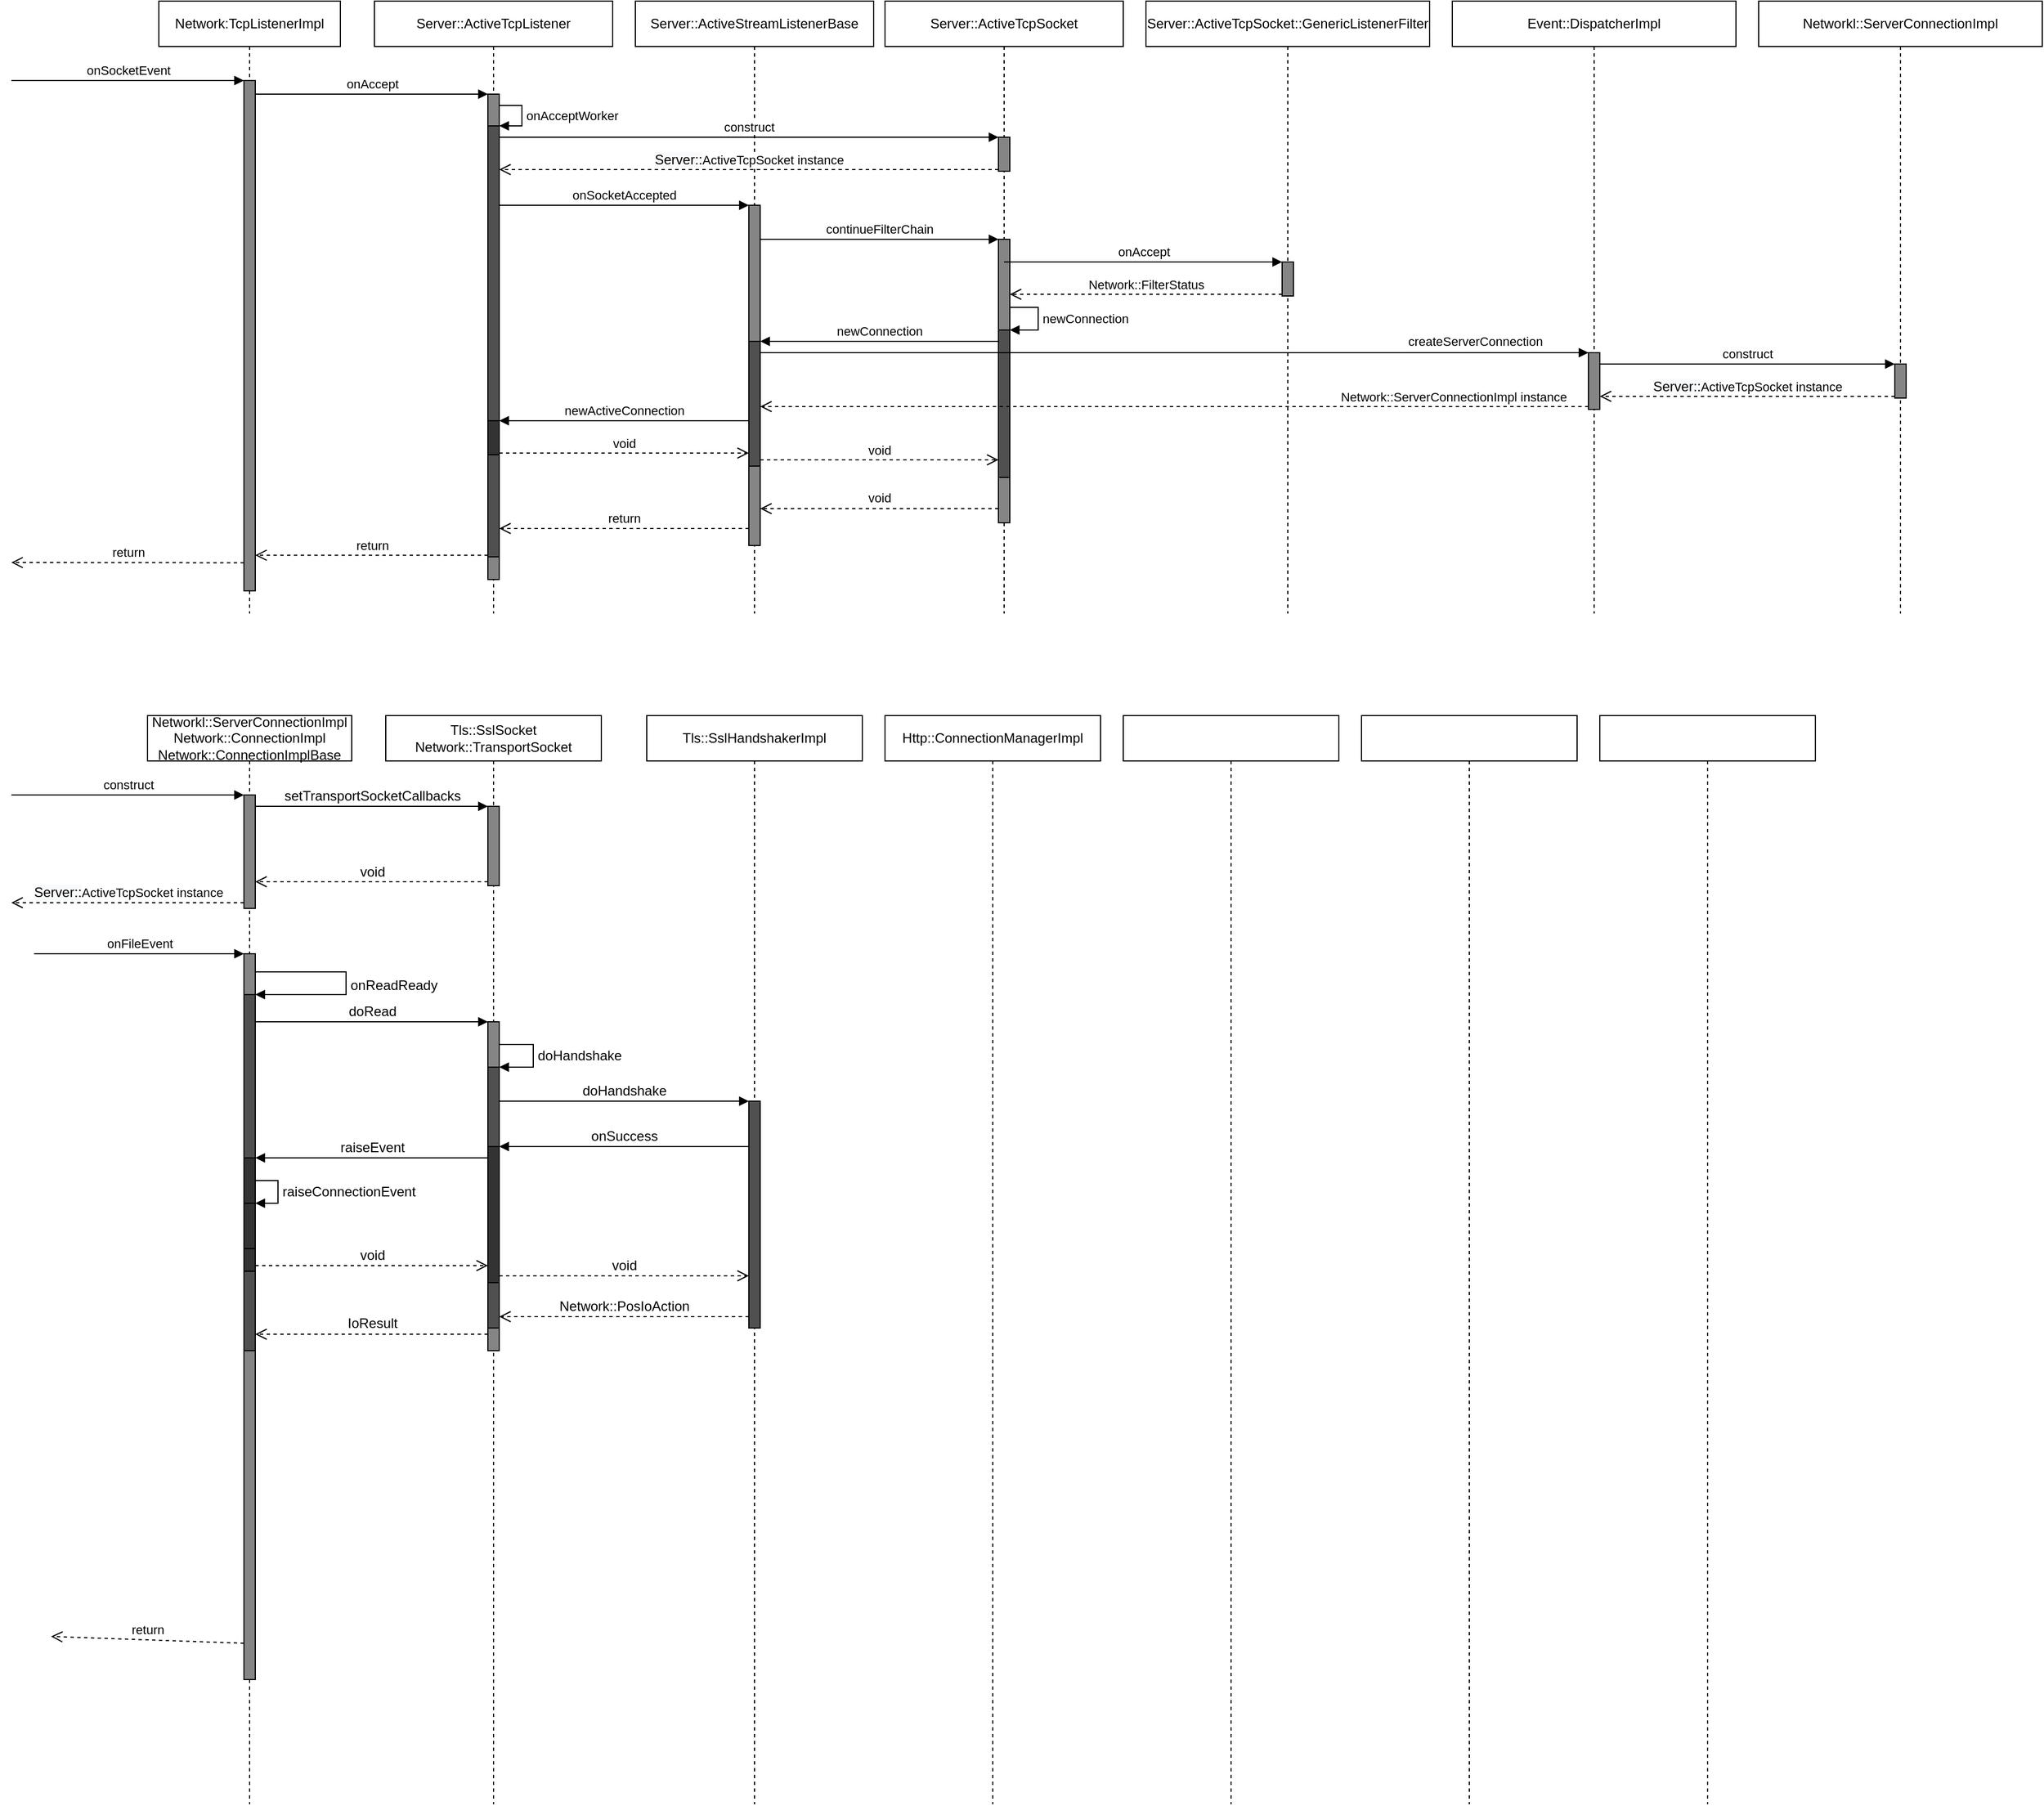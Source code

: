 <mxfile version="17.1.3" type="github">
  <diagram id="Rx53lf6qhBVuKlyR0qwF" name="Page-1">
    <mxGraphModel dx="2485" dy="909" grid="1" gridSize="10" guides="1" tooltips="1" connect="1" arrows="1" fold="1" page="1" pageScale="1" pageWidth="850" pageHeight="1100" math="0" shadow="0">
      <root>
        <mxCell id="0" />
        <mxCell id="1" parent="0" />
        <mxCell id="oxs4wpGbw0wFUrqZdwVd-3" value="Server::ActiveTcpListener" style="shape=umlLifeline;perimeter=lifelinePerimeter;whiteSpace=wrap;html=1;container=1;collapsible=0;recursiveResize=0;outlineConnect=0;" parent="1" vertex="1">
          <mxGeometry x="160" y="130" width="210" height="540" as="geometry" />
        </mxCell>
        <mxCell id="oxs4wpGbw0wFUrqZdwVd-17" value="" style="html=1;points=[];perimeter=orthogonalPerimeter;strokeColor=default;fillColor=#858585;" parent="oxs4wpGbw0wFUrqZdwVd-3" vertex="1">
          <mxGeometry x="100" y="82" width="10" height="428" as="geometry" />
        </mxCell>
        <mxCell id="oxs4wpGbw0wFUrqZdwVd-22" value="" style="html=1;points=[];perimeter=orthogonalPerimeter;fillColor=#505050;" parent="oxs4wpGbw0wFUrqZdwVd-3" vertex="1">
          <mxGeometry x="100" y="110" width="10" height="380" as="geometry" />
        </mxCell>
        <mxCell id="oxs4wpGbw0wFUrqZdwVd-23" value="onAcceptWorker" style="edgeStyle=orthogonalEdgeStyle;html=1;align=left;spacingLeft=2;endArrow=block;rounded=0;entryX=1;entryY=0;" parent="oxs4wpGbw0wFUrqZdwVd-3" target="oxs4wpGbw0wFUrqZdwVd-22" edge="1">
          <mxGeometry relative="1" as="geometry">
            <mxPoint x="110" y="92" as="sourcePoint" />
            <Array as="points">
              <mxPoint x="130" y="92" />
            </Array>
          </mxGeometry>
        </mxCell>
        <mxCell id="rn_TyoC19n6ciJYK-s3--7" value="" style="html=1;points=[];perimeter=orthogonalPerimeter;fillColor=#333333;" vertex="1" parent="oxs4wpGbw0wFUrqZdwVd-3">
          <mxGeometry x="100" y="370" width="10" height="30" as="geometry" />
        </mxCell>
        <mxCell id="oxs4wpGbw0wFUrqZdwVd-7" value="Network:TcpListenerImpl" style="shape=umlLifeline;perimeter=lifelinePerimeter;whiteSpace=wrap;html=1;container=1;collapsible=0;recursiveResize=0;outlineConnect=0;" parent="1" vertex="1">
          <mxGeometry x="-30" y="130" width="160" height="540" as="geometry" />
        </mxCell>
        <mxCell id="oxs4wpGbw0wFUrqZdwVd-14" value="onSocketEvent" style="html=1;verticalAlign=bottom;endArrow=block;entryX=0;entryY=0;rounded=0;" parent="oxs4wpGbw0wFUrqZdwVd-7" target="oxs4wpGbw0wFUrqZdwVd-13" edge="1">
          <mxGeometry relative="1" as="geometry">
            <mxPoint x="-130" y="70" as="sourcePoint" />
          </mxGeometry>
        </mxCell>
        <mxCell id="oxs4wpGbw0wFUrqZdwVd-15" value="return" style="html=1;verticalAlign=bottom;endArrow=open;dashed=1;endSize=8;exitX=0;exitY=0.945;rounded=0;exitDx=0;exitDy=0;exitPerimeter=0;" parent="oxs4wpGbw0wFUrqZdwVd-7" source="oxs4wpGbw0wFUrqZdwVd-13" edge="1">
          <mxGeometry relative="1" as="geometry">
            <mxPoint x="-130" y="495" as="targetPoint" />
          </mxGeometry>
        </mxCell>
        <mxCell id="oxs4wpGbw0wFUrqZdwVd-13" value="" style="html=1;points=[];perimeter=orthogonalPerimeter;fillColor=#858585;" parent="oxs4wpGbw0wFUrqZdwVd-7" vertex="1">
          <mxGeometry x="75" y="70" width="10" height="450" as="geometry" />
        </mxCell>
        <mxCell id="oxs4wpGbw0wFUrqZdwVd-18" value="onAccept" style="html=1;verticalAlign=bottom;endArrow=block;entryX=0;entryY=0;rounded=0;" parent="1" target="oxs4wpGbw0wFUrqZdwVd-17" edge="1" source="oxs4wpGbw0wFUrqZdwVd-13">
          <mxGeometry relative="1" as="geometry">
            <mxPoint x="49.5" y="212" as="sourcePoint" />
          </mxGeometry>
        </mxCell>
        <mxCell id="oxs4wpGbw0wFUrqZdwVd-19" value="return" style="html=1;verticalAlign=bottom;endArrow=open;dashed=1;endSize=8;exitX=0;exitY=0.95;rounded=0;" parent="1" source="oxs4wpGbw0wFUrqZdwVd-17" target="oxs4wpGbw0wFUrqZdwVd-13" edge="1">
          <mxGeometry relative="1" as="geometry">
            <mxPoint x="49.5" y="288" as="targetPoint" />
          </mxGeometry>
        </mxCell>
        <mxCell id="oxs4wpGbw0wFUrqZdwVd-20" value="Server::ActiveStreamListenerBase" style="shape=umlLifeline;perimeter=lifelinePerimeter;whiteSpace=wrap;html=1;container=1;collapsible=0;recursiveResize=0;outlineConnect=0;" parent="1" vertex="1">
          <mxGeometry x="390" y="130" width="210" height="540" as="geometry" />
        </mxCell>
        <mxCell id="oxs4wpGbw0wFUrqZdwVd-26" value="" style="html=1;points=[];perimeter=orthogonalPerimeter;strokeColor=default;fillColor=#858585;" parent="oxs4wpGbw0wFUrqZdwVd-20" vertex="1">
          <mxGeometry x="100" y="180" width="10" height="300" as="geometry" />
        </mxCell>
        <mxCell id="rn_TyoC19n6ciJYK-s3--2" value="" style="html=1;points=[];perimeter=orthogonalPerimeter;fillColor=#505050;" vertex="1" parent="oxs4wpGbw0wFUrqZdwVd-20">
          <mxGeometry x="100" y="300" width="10" height="110" as="geometry" />
        </mxCell>
        <mxCell id="oxs4wpGbw0wFUrqZdwVd-27" value="onSocketAccepted" style="html=1;verticalAlign=bottom;endArrow=block;entryX=0;entryY=0;rounded=0;" parent="1" target="oxs4wpGbw0wFUrqZdwVd-26" edge="1" source="oxs4wpGbw0wFUrqZdwVd-22">
          <mxGeometry relative="1" as="geometry">
            <mxPoint x="270" y="270" as="sourcePoint" />
          </mxGeometry>
        </mxCell>
        <mxCell id="oxs4wpGbw0wFUrqZdwVd-28" value="return" style="html=1;verticalAlign=bottom;endArrow=open;dashed=1;endSize=8;exitX=0;exitY=0.95;rounded=0;" parent="1" source="oxs4wpGbw0wFUrqZdwVd-26" target="oxs4wpGbw0wFUrqZdwVd-22" edge="1">
          <mxGeometry relative="1" as="geometry">
            <mxPoint x="420" y="332" as="targetPoint" />
          </mxGeometry>
        </mxCell>
        <mxCell id="oxs4wpGbw0wFUrqZdwVd-29" value="Server::ActiveTcpSocket" style="shape=umlLifeline;perimeter=lifelinePerimeter;whiteSpace=wrap;html=1;container=1;collapsible=0;recursiveResize=0;outlineConnect=0;" parent="1" vertex="1">
          <mxGeometry x="610" y="130" width="210" height="540" as="geometry" />
        </mxCell>
        <mxCell id="oxs4wpGbw0wFUrqZdwVd-31" value="" style="html=1;points=[];perimeter=orthogonalPerimeter;strokeColor=default;fillColor=#858585;" parent="oxs4wpGbw0wFUrqZdwVd-29" vertex="1">
          <mxGeometry x="100" y="210" width="10" height="250" as="geometry" />
        </mxCell>
        <mxCell id="rn_TyoC19n6ciJYK-s3--5" value="" style="html=1;points=[];perimeter=orthogonalPerimeter;fillColor=#505050;" vertex="1" parent="oxs4wpGbw0wFUrqZdwVd-29">
          <mxGeometry x="100" y="290" width="10" height="130" as="geometry" />
        </mxCell>
        <mxCell id="rn_TyoC19n6ciJYK-s3--6" value="newConnection" style="edgeStyle=orthogonalEdgeStyle;html=1;align=left;spacingLeft=2;endArrow=block;rounded=0;entryX=1;entryY=0;" edge="1" target="rn_TyoC19n6ciJYK-s3--5" parent="oxs4wpGbw0wFUrqZdwVd-29" source="oxs4wpGbw0wFUrqZdwVd-31">
          <mxGeometry relative="1" as="geometry">
            <mxPoint x="105" y="300" as="sourcePoint" />
            <Array as="points">
              <mxPoint x="135" y="270" />
              <mxPoint x="135" y="290" />
            </Array>
          </mxGeometry>
        </mxCell>
        <mxCell id="rn_TyoC19n6ciJYK-s3--17" value="" style="html=1;points=[];perimeter=orthogonalPerimeter;fillColor=#858585;" vertex="1" parent="oxs4wpGbw0wFUrqZdwVd-29">
          <mxGeometry x="100" y="120" width="10" height="30" as="geometry" />
        </mxCell>
        <mxCell id="oxs4wpGbw0wFUrqZdwVd-32" value="continueFilterChain" style="html=1;verticalAlign=bottom;endArrow=block;entryX=0;entryY=0;rounded=0;" parent="1" source="oxs4wpGbw0wFUrqZdwVd-26" target="oxs4wpGbw0wFUrqZdwVd-31" edge="1">
          <mxGeometry relative="1" as="geometry">
            <mxPoint x="500" y="335" as="sourcePoint" />
          </mxGeometry>
        </mxCell>
        <mxCell id="oxs4wpGbw0wFUrqZdwVd-33" value="void" style="html=1;verticalAlign=bottom;endArrow=open;dashed=1;endSize=8;exitX=0;exitY=0.95;rounded=0;" parent="1" source="oxs4wpGbw0wFUrqZdwVd-31" target="oxs4wpGbw0wFUrqZdwVd-26" edge="1">
          <mxGeometry relative="1" as="geometry">
            <mxPoint x="640" y="411" as="targetPoint" />
          </mxGeometry>
        </mxCell>
        <mxCell id="oxs4wpGbw0wFUrqZdwVd-34" value="Server::ActiveTcpSocket::GenericListenerFilter" style="shape=umlLifeline;perimeter=lifelinePerimeter;whiteSpace=wrap;html=1;container=1;collapsible=0;recursiveResize=0;outlineConnect=0;" parent="1" vertex="1">
          <mxGeometry x="840" y="130" width="250" height="540" as="geometry" />
        </mxCell>
        <mxCell id="oxs4wpGbw0wFUrqZdwVd-36" value="" style="html=1;points=[];perimeter=orthogonalPerimeter;strokeColor=default;fillColor=#858585;" parent="oxs4wpGbw0wFUrqZdwVd-34" vertex="1">
          <mxGeometry x="120" y="230" width="10" height="30" as="geometry" />
        </mxCell>
        <mxCell id="oxs4wpGbw0wFUrqZdwVd-37" value="onAccept" style="html=1;verticalAlign=bottom;endArrow=block;entryX=0;entryY=0;rounded=0;" parent="1" source="oxs4wpGbw0wFUrqZdwVd-29" target="oxs4wpGbw0wFUrqZdwVd-36" edge="1">
          <mxGeometry relative="1" as="geometry">
            <mxPoint x="890" y="360" as="sourcePoint" />
          </mxGeometry>
        </mxCell>
        <mxCell id="oxs4wpGbw0wFUrqZdwVd-38" value="Network::FilterStatus" style="html=1;verticalAlign=bottom;endArrow=open;dashed=1;endSize=8;exitX=0;exitY=0.95;rounded=0;" parent="1" source="oxs4wpGbw0wFUrqZdwVd-36" target="oxs4wpGbw0wFUrqZdwVd-31" edge="1">
          <mxGeometry relative="1" as="geometry">
            <mxPoint x="890" y="436" as="targetPoint" />
          </mxGeometry>
        </mxCell>
        <mxCell id="rn_TyoC19n6ciJYK-s3--3" value="newConnection" style="html=1;verticalAlign=bottom;endArrow=block;entryX=1;entryY=0;rounded=0;" edge="1" target="rn_TyoC19n6ciJYK-s3--2" parent="1" source="oxs4wpGbw0wFUrqZdwVd-31">
          <mxGeometry relative="1" as="geometry">
            <mxPoint x="710" y="501" as="sourcePoint" />
          </mxGeometry>
        </mxCell>
        <mxCell id="rn_TyoC19n6ciJYK-s3--4" value="void" style="html=1;verticalAlign=bottom;endArrow=open;dashed=1;endSize=8;exitX=1;exitY=0.95;rounded=0;" edge="1" source="rn_TyoC19n6ciJYK-s3--2" parent="1" target="rn_TyoC19n6ciJYK-s3--5">
          <mxGeometry relative="1" as="geometry">
            <mxPoint x="710" y="567.5" as="targetPoint" />
          </mxGeometry>
        </mxCell>
        <mxCell id="rn_TyoC19n6ciJYK-s3--8" value="newActiveConnection" style="html=1;verticalAlign=bottom;endArrow=block;entryX=1;entryY=0;rounded=0;" edge="1" target="rn_TyoC19n6ciJYK-s3--7" parent="1" source="rn_TyoC19n6ciJYK-s3--2">
          <mxGeometry relative="1" as="geometry">
            <mxPoint x="330" y="510" as="sourcePoint" />
          </mxGeometry>
        </mxCell>
        <mxCell id="rn_TyoC19n6ciJYK-s3--9" value="void" style="html=1;verticalAlign=bottom;endArrow=open;dashed=1;endSize=8;exitX=1;exitY=0.95;rounded=0;" edge="1" source="rn_TyoC19n6ciJYK-s3--7" parent="1" target="rn_TyoC19n6ciJYK-s3--2">
          <mxGeometry relative="1" as="geometry">
            <mxPoint x="330" y="567" as="targetPoint" />
          </mxGeometry>
        </mxCell>
        <mxCell id="rn_TyoC19n6ciJYK-s3--12" value="Event::DispatcherImpl" style="shape=umlLifeline;perimeter=lifelinePerimeter;whiteSpace=wrap;html=1;container=1;collapsible=0;recursiveResize=0;outlineConnect=0;" vertex="1" parent="1">
          <mxGeometry x="1110" y="130" width="250" height="540" as="geometry" />
        </mxCell>
        <mxCell id="rn_TyoC19n6ciJYK-s3--14" value="" style="html=1;points=[];perimeter=orthogonalPerimeter;fillColor=#858585;" vertex="1" parent="rn_TyoC19n6ciJYK-s3--12">
          <mxGeometry x="120" y="310" width="10" height="50" as="geometry" />
        </mxCell>
        <mxCell id="rn_TyoC19n6ciJYK-s3--15" value="createServerConnection" style="html=1;verticalAlign=bottom;endArrow=block;entryX=0;entryY=0;rounded=0;" edge="1" target="rn_TyoC19n6ciJYK-s3--14" parent="1" source="rn_TyoC19n6ciJYK-s3--2">
          <mxGeometry x="0.726" y="1" relative="1" as="geometry">
            <mxPoint x="1160" y="491" as="sourcePoint" />
            <mxPoint as="offset" />
          </mxGeometry>
        </mxCell>
        <mxCell id="rn_TyoC19n6ciJYK-s3--16" value="Network::ServerConnectionImpl instance" style="html=1;verticalAlign=bottom;endArrow=open;dashed=1;endSize=8;exitX=0;exitY=0.95;rounded=0;" edge="1" source="rn_TyoC19n6ciJYK-s3--14" parent="1" target="rn_TyoC19n6ciJYK-s3--2">
          <mxGeometry x="-0.674" relative="1" as="geometry">
            <mxPoint x="495" y="580" as="targetPoint" />
            <mxPoint as="offset" />
          </mxGeometry>
        </mxCell>
        <mxCell id="rn_TyoC19n6ciJYK-s3--19" value="&lt;span style=&quot;font-size: 12px ; background-color: rgb(248 , 249 , 250)&quot;&gt;Server::&lt;/span&gt;ActiveTcpSocket instance" style="html=1;verticalAlign=bottom;endArrow=open;dashed=1;endSize=8;exitX=0;exitY=0.95;rounded=0;" edge="1" source="rn_TyoC19n6ciJYK-s3--17" parent="1" target="oxs4wpGbw0wFUrqZdwVd-22">
          <mxGeometry relative="1" as="geometry">
            <mxPoint x="270" y="280" as="targetPoint" />
          </mxGeometry>
        </mxCell>
        <mxCell id="rn_TyoC19n6ciJYK-s3--18" value="construct" style="html=1;verticalAlign=bottom;endArrow=block;entryX=0;entryY=0;rounded=0;" edge="1" target="rn_TyoC19n6ciJYK-s3--17" parent="1" source="oxs4wpGbw0wFUrqZdwVd-22">
          <mxGeometry relative="1" as="geometry">
            <mxPoint x="640" y="220" as="sourcePoint" />
          </mxGeometry>
        </mxCell>
        <mxCell id="rn_TyoC19n6ciJYK-s3--23" value="Networkl::ServerConnectionImpl" style="shape=umlLifeline;perimeter=lifelinePerimeter;whiteSpace=wrap;html=1;container=1;collapsible=0;recursiveResize=0;outlineConnect=0;" vertex="1" parent="1">
          <mxGeometry x="1380" y="130" width="250" height="540" as="geometry" />
        </mxCell>
        <mxCell id="rn_TyoC19n6ciJYK-s3--28" value="" style="html=1;points=[];perimeter=orthogonalPerimeter;fillColor=#858585;" vertex="1" parent="rn_TyoC19n6ciJYK-s3--23">
          <mxGeometry x="120" y="320" width="10" height="30" as="geometry" />
        </mxCell>
        <mxCell id="rn_TyoC19n6ciJYK-s3--30" value="construct" style="html=1;verticalAlign=bottom;endArrow=block;entryX=0;entryY=0;rounded=0;" edge="1" parent="1" target="rn_TyoC19n6ciJYK-s3--28" source="rn_TyoC19n6ciJYK-s3--14">
          <mxGeometry relative="1" as="geometry">
            <mxPoint x="1060" y="520.5" as="sourcePoint" />
          </mxGeometry>
        </mxCell>
        <mxCell id="rn_TyoC19n6ciJYK-s3--29" value="&lt;span style=&quot;font-size: 12px ; background-color: rgb(248 , 249 , 250)&quot;&gt;Server::&lt;/span&gt;ActiveTcpSocket instance" style="html=1;verticalAlign=bottom;endArrow=open;dashed=1;endSize=8;exitX=0;exitY=0.95;rounded=0;" edge="1" parent="1" source="rn_TyoC19n6ciJYK-s3--28" target="rn_TyoC19n6ciJYK-s3--14">
          <mxGeometry relative="1" as="geometry">
            <mxPoint x="1054.5" y="549" as="targetPoint" />
          </mxGeometry>
        </mxCell>
        <mxCell id="rn_TyoC19n6ciJYK-s3--31" value="Networkl::ServerConnectionImpl Network::ConnectionImpl&lt;br&gt;Network::ConnectionImplBase" style="shape=umlLifeline;perimeter=lifelinePerimeter;whiteSpace=wrap;html=1;container=1;collapsible=0;recursiveResize=0;outlineConnect=0;" vertex="1" parent="1">
          <mxGeometry x="-40" y="760" width="180" height="960" as="geometry" />
        </mxCell>
        <mxCell id="rn_TyoC19n6ciJYK-s3--37" style="edgeStyle=orthogonalEdgeStyle;rounded=0;orthogonalLoop=1;jettySize=auto;html=1;fontSize=18;" edge="1" parent="rn_TyoC19n6ciJYK-s3--31" source="rn_TyoC19n6ciJYK-s3--33" target="rn_TyoC19n6ciJYK-s3--31">
          <mxGeometry relative="1" as="geometry">
            <Array as="points">
              <mxPoint x="125" y="110" />
              <mxPoint x="125" y="110" />
            </Array>
          </mxGeometry>
        </mxCell>
        <mxCell id="rn_TyoC19n6ciJYK-s3--33" value="" style="html=1;points=[];perimeter=orthogonalPerimeter;fillColor=#858585;" vertex="1" parent="rn_TyoC19n6ciJYK-s3--31">
          <mxGeometry x="85" y="210" width="10" height="640" as="geometry" />
        </mxCell>
        <mxCell id="rn_TyoC19n6ciJYK-s3--34" value="onFileEvent" style="html=1;verticalAlign=bottom;endArrow=block;entryX=0;entryY=0;rounded=0;" edge="1" target="rn_TyoC19n6ciJYK-s3--33" parent="rn_TyoC19n6ciJYK-s3--31">
          <mxGeometry relative="1" as="geometry">
            <mxPoint x="-100" y="210" as="sourcePoint" />
          </mxGeometry>
        </mxCell>
        <mxCell id="rn_TyoC19n6ciJYK-s3--35" value="return" style="html=1;verticalAlign=bottom;endArrow=open;dashed=1;endSize=8;exitX=0;exitY=0.95;rounded=0;" edge="1" source="rn_TyoC19n6ciJYK-s3--33" parent="rn_TyoC19n6ciJYK-s3--31">
          <mxGeometry relative="1" as="geometry">
            <mxPoint x="-85" y="812" as="targetPoint" />
          </mxGeometry>
        </mxCell>
        <mxCell id="rn_TyoC19n6ciJYK-s3--38" value="" style="html=1;points=[];perimeter=orthogonalPerimeter;fontSize=18;fillColor=#505050;" vertex="1" parent="rn_TyoC19n6ciJYK-s3--31">
          <mxGeometry x="85" y="246" width="10" height="314" as="geometry" />
        </mxCell>
        <mxCell id="rn_TyoC19n6ciJYK-s3--39" value="&lt;font style=&quot;font-size: 12px&quot;&gt;onReadReady&lt;/font&gt;" style="edgeStyle=orthogonalEdgeStyle;html=1;align=left;spacingLeft=2;endArrow=block;rounded=0;entryX=1;entryY=0;fontSize=18;" edge="1" target="rn_TyoC19n6ciJYK-s3--38" parent="rn_TyoC19n6ciJYK-s3--31">
          <mxGeometry relative="1" as="geometry">
            <mxPoint x="95" y="226" as="sourcePoint" />
            <Array as="points">
              <mxPoint x="175" y="226" />
              <mxPoint x="175" y="246" />
            </Array>
          </mxGeometry>
        </mxCell>
        <mxCell id="rn_TyoC19n6ciJYK-s3--49" value="" style="html=1;points=[];perimeter=orthogonalPerimeter;fillColor=#858585;" vertex="1" parent="rn_TyoC19n6ciJYK-s3--31">
          <mxGeometry x="85" y="70" width="10" height="100" as="geometry" />
        </mxCell>
        <mxCell id="rn_TyoC19n6ciJYK-s3--50" value="construct" style="html=1;verticalAlign=bottom;endArrow=block;entryX=0;entryY=0;rounded=0;" edge="1" parent="rn_TyoC19n6ciJYK-s3--31" target="rn_TyoC19n6ciJYK-s3--49">
          <mxGeometry relative="1" as="geometry">
            <mxPoint x="-120" y="70" as="sourcePoint" />
          </mxGeometry>
        </mxCell>
        <mxCell id="rn_TyoC19n6ciJYK-s3--51" value="&lt;span style=&quot;font-size: 12px ; background-color: rgb(248 , 249 , 250)&quot;&gt;Server::&lt;/span&gt;ActiveTcpSocket instance" style="html=1;verticalAlign=bottom;endArrow=open;dashed=1;endSize=8;exitX=0;exitY=0.95;rounded=0;" edge="1" parent="rn_TyoC19n6ciJYK-s3--31" source="rn_TyoC19n6ciJYK-s3--49">
          <mxGeometry relative="1" as="geometry">
            <mxPoint x="-120" y="165" as="targetPoint" />
          </mxGeometry>
        </mxCell>
        <mxCell id="rn_TyoC19n6ciJYK-s3--83" value="" style="html=1;points=[];perimeter=orthogonalPerimeter;fontSize=12;fillColor=#333333;" vertex="1" parent="rn_TyoC19n6ciJYK-s3--31">
          <mxGeometry x="85" y="390" width="10" height="100" as="geometry" />
        </mxCell>
        <mxCell id="rn_TyoC19n6ciJYK-s3--86" value="" style="html=1;points=[];perimeter=orthogonalPerimeter;fontSize=12;fillColor=#333333;" vertex="1" parent="rn_TyoC19n6ciJYK-s3--31">
          <mxGeometry x="85" y="430" width="10" height="40" as="geometry" />
        </mxCell>
        <mxCell id="rn_TyoC19n6ciJYK-s3--87" value="raiseConnectionEvent" style="edgeStyle=orthogonalEdgeStyle;html=1;align=left;spacingLeft=2;endArrow=block;rounded=0;entryX=1;entryY=0;fontSize=12;" edge="1" target="rn_TyoC19n6ciJYK-s3--86" parent="rn_TyoC19n6ciJYK-s3--31" source="rn_TyoC19n6ciJYK-s3--83">
          <mxGeometry relative="1" as="geometry">
            <mxPoint x="85" y="410" as="sourcePoint" />
            <Array as="points">
              <mxPoint x="115" y="410" />
              <mxPoint x="115" y="430" />
            </Array>
          </mxGeometry>
        </mxCell>
        <mxCell id="rn_TyoC19n6ciJYK-s3--41" value="Tls::SslSocket&lt;br&gt;Network::TransportSocket" style="shape=umlLifeline;perimeter=lifelinePerimeter;whiteSpace=wrap;html=1;container=1;collapsible=0;recursiveResize=0;outlineConnect=0;" vertex="1" parent="1">
          <mxGeometry x="170" y="760" width="190" height="960" as="geometry" />
        </mxCell>
        <mxCell id="rn_TyoC19n6ciJYK-s3--42" style="edgeStyle=orthogonalEdgeStyle;rounded=0;orthogonalLoop=1;jettySize=auto;html=1;fontSize=18;" edge="1" parent="rn_TyoC19n6ciJYK-s3--41" target="rn_TyoC19n6ciJYK-s3--41">
          <mxGeometry relative="1" as="geometry">
            <Array as="points">
              <mxPoint x="125" y="110" />
              <mxPoint x="125" y="110" />
            </Array>
            <mxPoint x="94.5" y="475" as="sourcePoint" />
          </mxGeometry>
        </mxCell>
        <mxCell id="rn_TyoC19n6ciJYK-s3--52" value="" style="html=1;points=[];perimeter=orthogonalPerimeter;fontSize=12;fillColor=#858585;" vertex="1" parent="rn_TyoC19n6ciJYK-s3--41">
          <mxGeometry x="90" y="80" width="10" height="70" as="geometry" />
        </mxCell>
        <mxCell id="rn_TyoC19n6ciJYK-s3--55" value="" style="html=1;points=[];perimeter=orthogonalPerimeter;fontSize=12;fillColor=#858585;" vertex="1" parent="rn_TyoC19n6ciJYK-s3--41">
          <mxGeometry x="90" y="270" width="10" height="290" as="geometry" />
        </mxCell>
        <mxCell id="rn_TyoC19n6ciJYK-s3--62" value="" style="html=1;points=[];perimeter=orthogonalPerimeter;fontSize=12;fillColor=#505050;" vertex="1" parent="rn_TyoC19n6ciJYK-s3--41">
          <mxGeometry x="90" y="310" width="10" height="230" as="geometry" />
        </mxCell>
        <mxCell id="rn_TyoC19n6ciJYK-s3--63" value="doHandshake" style="edgeStyle=orthogonalEdgeStyle;html=1;align=left;spacingLeft=2;endArrow=block;rounded=0;entryX=1;entryY=0;fontSize=12;" edge="1" target="rn_TyoC19n6ciJYK-s3--62" parent="rn_TyoC19n6ciJYK-s3--41">
          <mxGeometry x="0.292" relative="1" as="geometry">
            <mxPoint x="100" y="323" as="sourcePoint" />
            <Array as="points">
              <mxPoint x="100" y="290" />
              <mxPoint x="130" y="290" />
              <mxPoint x="130" y="310" />
              <mxPoint x="100" y="310" />
            </Array>
            <mxPoint as="offset" />
          </mxGeometry>
        </mxCell>
        <mxCell id="rn_TyoC19n6ciJYK-s3--80" value="" style="html=1;points=[];perimeter=orthogonalPerimeter;fontSize=12;fillColor=#333333;" vertex="1" parent="rn_TyoC19n6ciJYK-s3--41">
          <mxGeometry x="90" y="380" width="10" height="120" as="geometry" />
        </mxCell>
        <mxCell id="rn_TyoC19n6ciJYK-s3--53" value="setTransportSocketCallbacks" style="html=1;verticalAlign=bottom;endArrow=block;entryX=0;entryY=0;rounded=0;fontSize=12;" edge="1" target="rn_TyoC19n6ciJYK-s3--52" parent="1" source="rn_TyoC19n6ciJYK-s3--49">
          <mxGeometry relative="1" as="geometry">
            <mxPoint x="190" y="840" as="sourcePoint" />
          </mxGeometry>
        </mxCell>
        <mxCell id="rn_TyoC19n6ciJYK-s3--54" value="void" style="html=1;verticalAlign=bottom;endArrow=open;dashed=1;endSize=8;exitX=0;exitY=0.95;rounded=0;fontSize=12;" edge="1" source="rn_TyoC19n6ciJYK-s3--52" parent="1" target="rn_TyoC19n6ciJYK-s3--49">
          <mxGeometry relative="1" as="geometry">
            <mxPoint x="190" y="916" as="targetPoint" />
          </mxGeometry>
        </mxCell>
        <mxCell id="rn_TyoC19n6ciJYK-s3--56" value="doRead" style="html=1;verticalAlign=bottom;endArrow=block;entryX=0;entryY=0;rounded=0;fontSize=12;" edge="1" target="rn_TyoC19n6ciJYK-s3--55" parent="1" source="rn_TyoC19n6ciJYK-s3--38">
          <mxGeometry relative="1" as="geometry">
            <mxPoint x="190" y="1030" as="sourcePoint" />
          </mxGeometry>
        </mxCell>
        <mxCell id="rn_TyoC19n6ciJYK-s3--57" value="IoResult" style="html=1;verticalAlign=bottom;endArrow=open;dashed=1;endSize=8;exitX=0;exitY=0.95;rounded=0;fontSize=12;" edge="1" source="rn_TyoC19n6ciJYK-s3--55" parent="1" target="rn_TyoC19n6ciJYK-s3--38">
          <mxGeometry relative="1" as="geometry">
            <mxPoint x="190" y="1106" as="targetPoint" />
          </mxGeometry>
        </mxCell>
        <mxCell id="rn_TyoC19n6ciJYK-s3--64" value="Tls::SslHandshakerImpl" style="shape=umlLifeline;perimeter=lifelinePerimeter;whiteSpace=wrap;html=1;container=1;collapsible=0;recursiveResize=0;outlineConnect=0;" vertex="1" parent="1">
          <mxGeometry x="400" y="760" width="190" height="960" as="geometry" />
        </mxCell>
        <mxCell id="rn_TyoC19n6ciJYK-s3--70" value="" style="html=1;points=[];perimeter=orthogonalPerimeter;fontSize=12;fillColor=#505050;" vertex="1" parent="rn_TyoC19n6ciJYK-s3--64">
          <mxGeometry x="90" y="340" width="10" height="200" as="geometry" />
        </mxCell>
        <mxCell id="rn_TyoC19n6ciJYK-s3--73" value="Http::ConnectionManagerImpl" style="shape=umlLifeline;perimeter=lifelinePerimeter;whiteSpace=wrap;html=1;container=1;collapsible=0;recursiveResize=0;outlineConnect=0;" vertex="1" parent="1">
          <mxGeometry x="610" y="760" width="190" height="960" as="geometry" />
        </mxCell>
        <mxCell id="rn_TyoC19n6ciJYK-s3--77" value="" style="shape=umlLifeline;perimeter=lifelinePerimeter;whiteSpace=wrap;html=1;container=1;collapsible=0;recursiveResize=0;outlineConnect=0;" vertex="1" parent="1">
          <mxGeometry x="820" y="760" width="190" height="960" as="geometry" />
        </mxCell>
        <mxCell id="rn_TyoC19n6ciJYK-s3--78" value="" style="shape=umlLifeline;perimeter=lifelinePerimeter;whiteSpace=wrap;html=1;container=1;collapsible=0;recursiveResize=0;outlineConnect=0;" vertex="1" parent="1">
          <mxGeometry x="1030" y="760" width="190" height="960" as="geometry" />
        </mxCell>
        <mxCell id="rn_TyoC19n6ciJYK-s3--79" value="" style="shape=umlLifeline;perimeter=lifelinePerimeter;whiteSpace=wrap;html=1;container=1;collapsible=0;recursiveResize=0;outlineConnect=0;" vertex="1" parent="1">
          <mxGeometry x="1240" y="760" width="190" height="960" as="geometry" />
        </mxCell>
        <mxCell id="rn_TyoC19n6ciJYK-s3--71" value="doHandshake" style="html=1;verticalAlign=bottom;endArrow=block;entryX=0;entryY=0;rounded=0;fontSize=12;" edge="1" target="rn_TyoC19n6ciJYK-s3--70" parent="1" source="rn_TyoC19n6ciJYK-s3--62">
          <mxGeometry relative="1" as="geometry">
            <mxPoint x="420" y="1085" as="sourcePoint" />
          </mxGeometry>
        </mxCell>
        <mxCell id="rn_TyoC19n6ciJYK-s3--72" value="Network::PosIoAction" style="html=1;verticalAlign=bottom;endArrow=open;dashed=1;endSize=8;exitX=0;exitY=0.95;rounded=0;fontSize=12;" edge="1" source="rn_TyoC19n6ciJYK-s3--70" parent="1" target="rn_TyoC19n6ciJYK-s3--62">
          <mxGeometry relative="1" as="geometry">
            <mxPoint x="420" y="1161" as="targetPoint" />
          </mxGeometry>
        </mxCell>
        <mxCell id="rn_TyoC19n6ciJYK-s3--82" value="void" style="html=1;verticalAlign=bottom;endArrow=open;dashed=1;endSize=8;exitX=1;exitY=0.95;rounded=0;fontSize=12;" edge="1" source="rn_TyoC19n6ciJYK-s3--80" parent="1" target="rn_TyoC19n6ciJYK-s3--70">
          <mxGeometry relative="1" as="geometry">
            <mxPoint x="330" y="1167" as="targetPoint" />
          </mxGeometry>
        </mxCell>
        <mxCell id="rn_TyoC19n6ciJYK-s3--81" value="onSuccess" style="html=1;verticalAlign=bottom;endArrow=block;entryX=1;entryY=0;rounded=0;fontSize=12;" edge="1" target="rn_TyoC19n6ciJYK-s3--80" parent="1" source="rn_TyoC19n6ciJYK-s3--70">
          <mxGeometry relative="1" as="geometry">
            <mxPoint x="330" y="1110" as="sourcePoint" />
          </mxGeometry>
        </mxCell>
        <mxCell id="rn_TyoC19n6ciJYK-s3--84" value="raiseEvent" style="html=1;verticalAlign=bottom;endArrow=block;entryX=1;entryY=0;rounded=0;fontSize=12;" edge="1" target="rn_TyoC19n6ciJYK-s3--83" parent="1" source="rn_TyoC19n6ciJYK-s3--80">
          <mxGeometry relative="1" as="geometry">
            <mxPoint x="115" y="1170" as="sourcePoint" />
          </mxGeometry>
        </mxCell>
        <mxCell id="rn_TyoC19n6ciJYK-s3--85" value="void" style="html=1;verticalAlign=bottom;endArrow=open;dashed=1;endSize=8;exitX=1;exitY=0.95;rounded=0;fontSize=12;" edge="1" source="rn_TyoC19n6ciJYK-s3--83" parent="1" target="rn_TyoC19n6ciJYK-s3--80">
          <mxGeometry relative="1" as="geometry">
            <mxPoint x="115" y="1227" as="targetPoint" />
          </mxGeometry>
        </mxCell>
      </root>
    </mxGraphModel>
  </diagram>
</mxfile>
